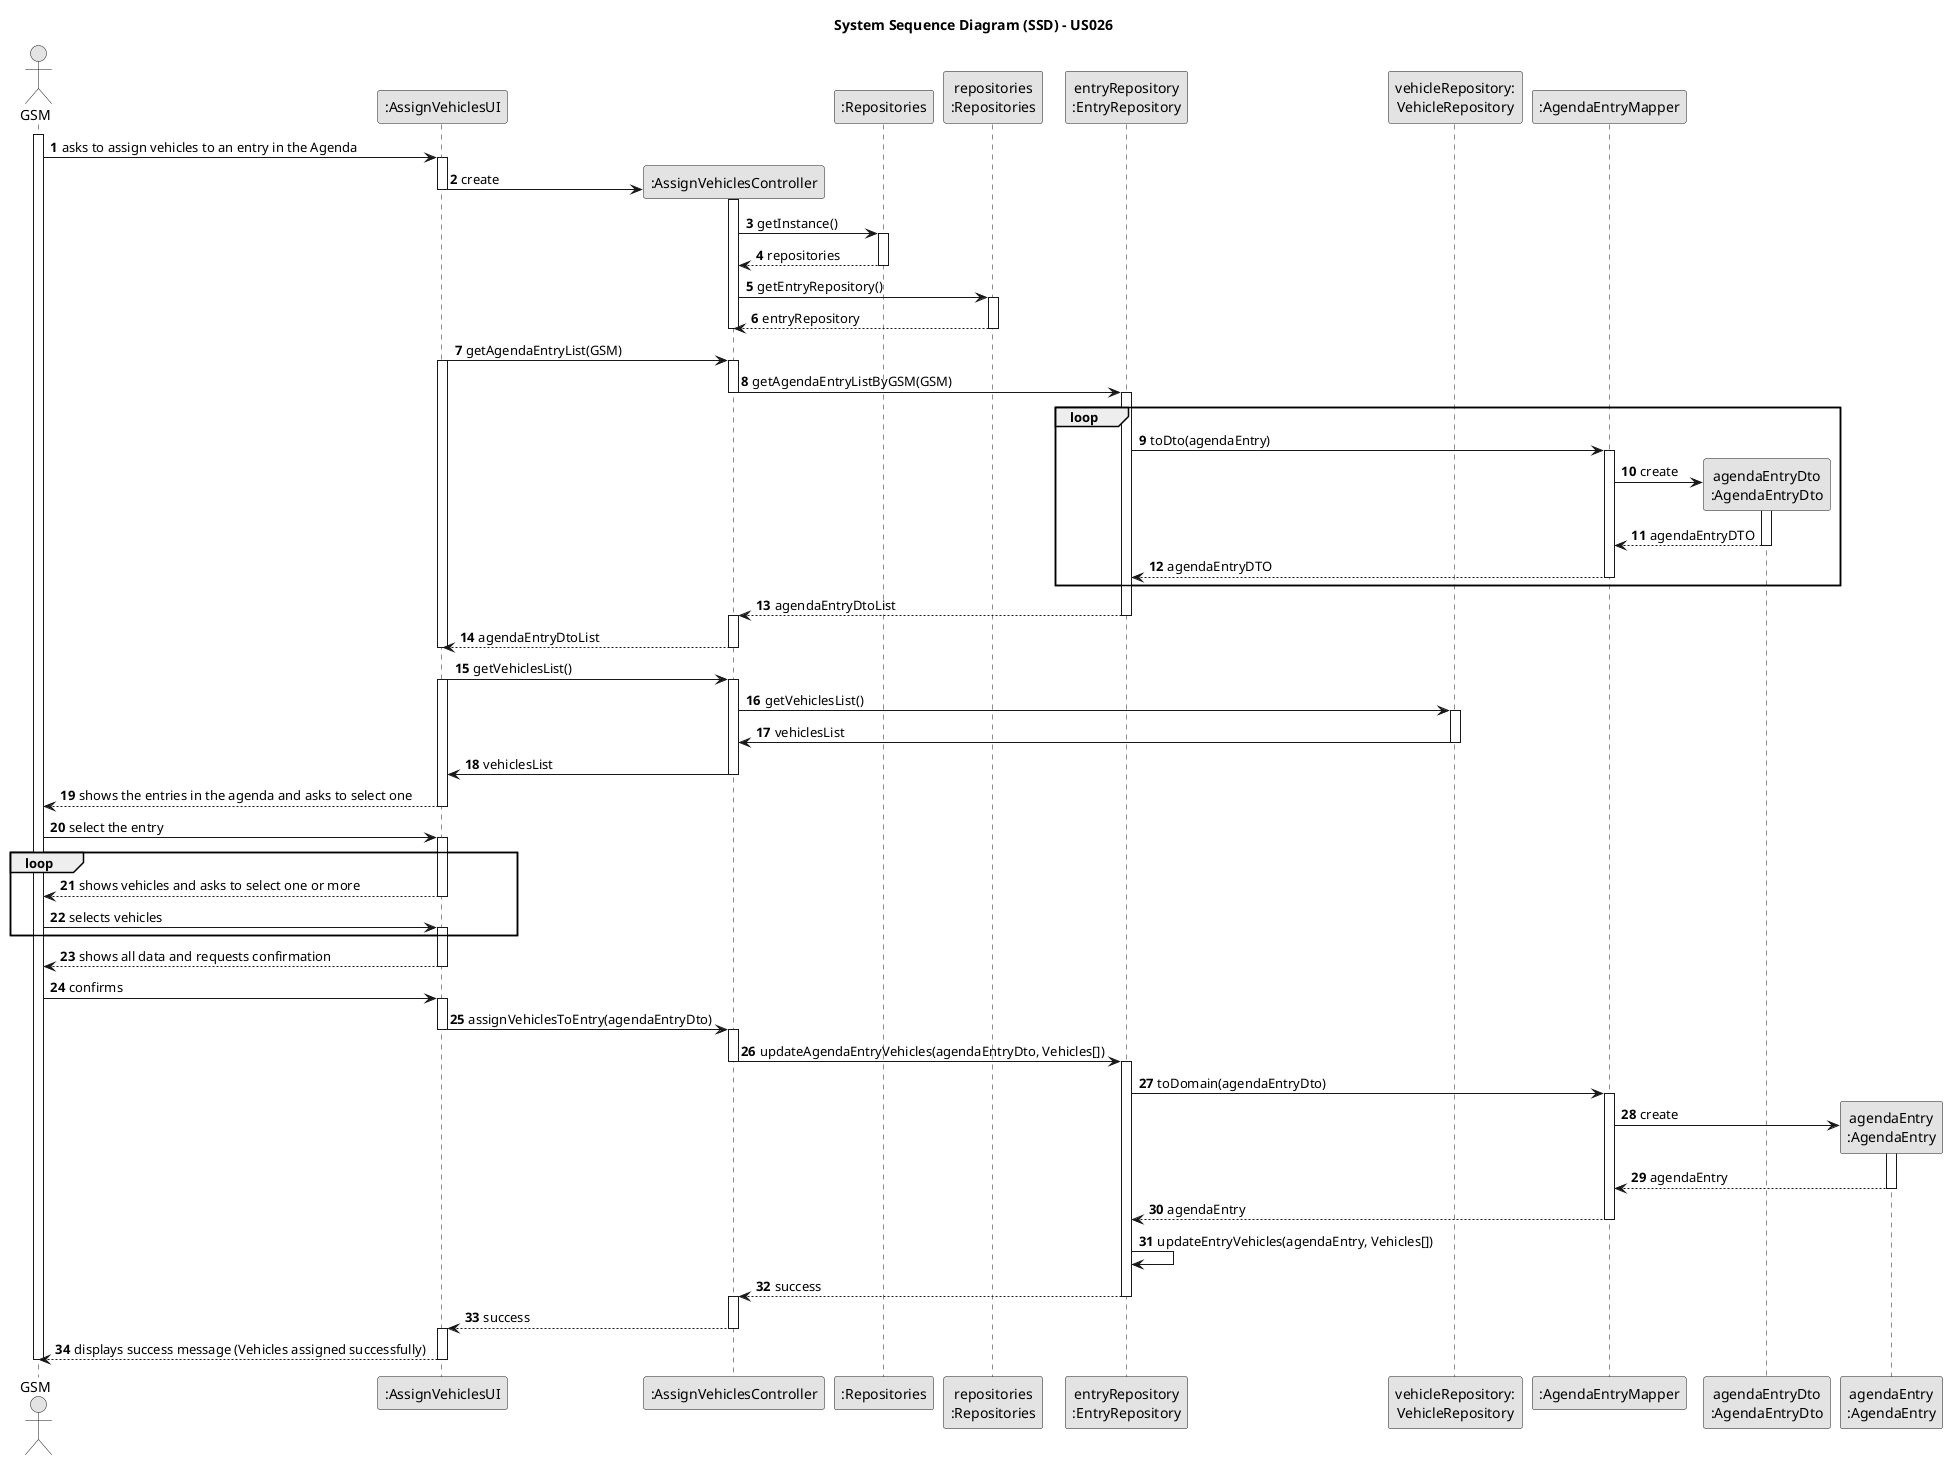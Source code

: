 
@startuml
skinparam monochrome true
skinparam packageStyle rectangle
skinparam shadowing false

title System Sequence Diagram (SSD) - US026

autonumber

actor "GSM" as GSM
participant ":AssignVehiclesUI" as UI
participant ":AssignVehiclesController" as CTRL
participant ":Repositories" as RepositorySingleton
participant "repositories\n:Repositories" as PLAT
participant "entryRepository\n:EntryRepository" as EntryRepo
participant "vehicleRepository:\nVehicleRepository" as VehicleRepository
participant ":AgendaEntryMapper" as AgendaEntryMapper
participant "agendaEntryDto\n:AgendaEntryDto" as AgendaEntryDto
participant "agendaEntry\n:AgendaEntry" as AgendaEntry

activate GSM

    GSM -> UI : asks to assign vehicles to an entry in the Agenda
    activate UI

        UI -> CTRL** : create
        deactivate UI
                activate CTRL

                    CTRL -> RepositorySingleton : getInstance()
                    activate RepositorySingleton

                        RepositorySingleton --> CTRL : repositories
                    deactivate RepositorySingleton

                    CTRL -> PLAT : getEntryRepository()
                    activate PLAT

                        PLAT --> CTRL : entryRepository
                    deactivate PLAT

                     deactivate CTRL

                deactivate UI

        UI -> CTRL: getAgendaEntryList(GSM)
                        activate UI
                        activate CTRL

                            CTRL -> EntryRepo: getAgendaEntryListByGSM(GSM)
                            deactivate CTRL
                            activate EntryRepo

                            loop

                            EntryRepo -> AgendaEntryMapper : toDto(agendaEntry)
                            activate AgendaEntryMapper

                                AgendaEntryMapper -> AgendaEntryDto** : create
                                activate AgendaEntryDto

                                AgendaEntryDto --> AgendaEntryMapper : agendaEntryDTO
                                deactivate AgendaEntryDto

                            AgendaEntryMapper --> EntryRepo : agendaEntryDTO
                            deactivate AgendaEntryMapper
                            end

                            EntryRepo --> CTRL : agendaEntryDtoList
                            deactivate EntryRepo
                            activate CTRL

                        CTRL --> UI : agendaEntryDtoList
                        deactivate CTRL
                        deactivate UI

        UI -> CTRL : getVehiclesList()
                activate UI
                activate CTRL

                CTRL -> VehicleRepository : getVehiclesList()
                activate VehicleRepository

                VehicleRepository -> CTRL : vehiclesList
                deactivate VehicleRepository

                CTRL -> UI : vehiclesList
                deactivate CTRL

    UI --> GSM : shows the entries in the agenda and asks to select one
        deactivate UI

    GSM -> UI : select the entry
    activate UI

    loop

    UI --> GSM : shows vehicles and asks to select one or more
    deactivate UI

    GSM -> UI: selects vehicles
    activate UI

    end loop

    UI --> GSM : shows all data and requests confirmation
    deactivate UI

    GSM -> UI: confirms
    activate UI

        UI -> CTRL : assignVehiclesToEntry(agendaEntryDto)
                        deactivate UI
                        activate CTRL


                            CTRL -> EntryRepo : updateAgendaEntryVehicles(agendaEntryDto, Vehicles[])
                            deactivate CTRL
                            activate EntryRepo

                            EntryRepo -> AgendaEntryMapper : toDomain(agendaEntryDto)
                            activate AgendaEntryMapper

                                AgendaEntryMapper -> AgendaEntry** : create
                                activate AgendaEntry

                                AgendaEntry --> AgendaEntryMapper : agendaEntry
                                deactivate AgendaEntry

                            AgendaEntryMapper --> EntryRepo : agendaEntry
                            deactivate AgendaEntryMapper

                                EntryRepo -> EntryRepo : updateEntryVehicles(agendaEntry, Vehicles[])

                            EntryRepo --> CTRL : success
                            deactivate EntryRepo
                            activate CTRL

        CTRL --> UI : success
        deactivate CTRL
        activate UI

    UI --> GSM : displays success message (Vehicles assigned successfully)
    deactivate UI

deactivate GSM

@enduml
